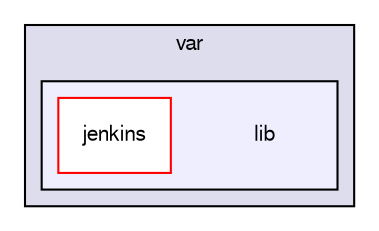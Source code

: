 digraph "/var/lib" {
  bgcolor=transparent;
  compound=true
  node [ fontsize="10", fontname="FreeSans"];
  edge [ labelfontsize="10", labelfontname="FreeSans"];
  subgraph clusterdir_2d402fa29e6cd3b6ca13957b8f90c436 {
    graph [ bgcolor="#ddddee", pencolor="black", label="var" fontname="FreeSans", fontsize="10", URL="dir_2d402fa29e6cd3b6ca13957b8f90c436.html"]
  subgraph clusterdir_9854ed422bddbda845d9be18e5812dbc {
    graph [ bgcolor="#eeeeff", pencolor="black", label="" URL="dir_9854ed422bddbda845d9be18e5812dbc.html"];
    dir_9854ed422bddbda845d9be18e5812dbc [shape=plaintext label="lib"];
    dir_fee575f580404996843cf55d4a8a21d6 [shape=box label="jenkins" color="red" fillcolor="white" style="filled" URL="dir_fee575f580404996843cf55d4a8a21d6.html"];
  }
  }
}
